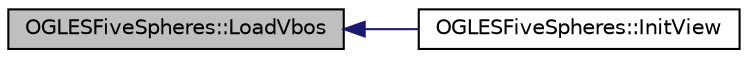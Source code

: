digraph "OGLESFiveSpheres::LoadVbos"
{
  edge [fontname="Helvetica",fontsize="10",labelfontname="Helvetica",labelfontsize="10"];
  node [fontname="Helvetica",fontsize="10",shape=record];
  rankdir="LR";
  Node1 [label="OGLESFiveSpheres::LoadVbos",height=0.2,width=0.4,color="black", fillcolor="grey75", style="filled", fontcolor="black"];
  Node1 -> Node2 [dir="back",color="midnightblue",fontsize="10",style="solid",fontname="Helvetica"];
  Node2 [label="OGLESFiveSpheres::InitView",height=0.2,width=0.4,color="black", fillcolor="white", style="filled",URL="$class_o_g_l_e_s_five_spheres.html#a2b29d9ef3de85a5715d04ffd2649dcc9"];
}
